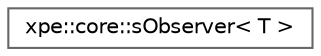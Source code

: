 digraph "Graphical Class Hierarchy"
{
 // LATEX_PDF_SIZE
  bgcolor="transparent";
  edge [fontname=Helvetica,fontsize=10,labelfontname=Helvetica,labelfontsize=10];
  node [fontname=Helvetica,fontsize=10,shape=box,height=0.2,width=0.4];
  rankdir="LR";
  Node0 [id="Node000000",label="xpe::core::sObserver\< T \>",height=0.2,width=0.4,color="grey40", fillcolor="white", style="filled",URL="$structxpe_1_1core_1_1s_observer.html",tooltip=" "];
}

